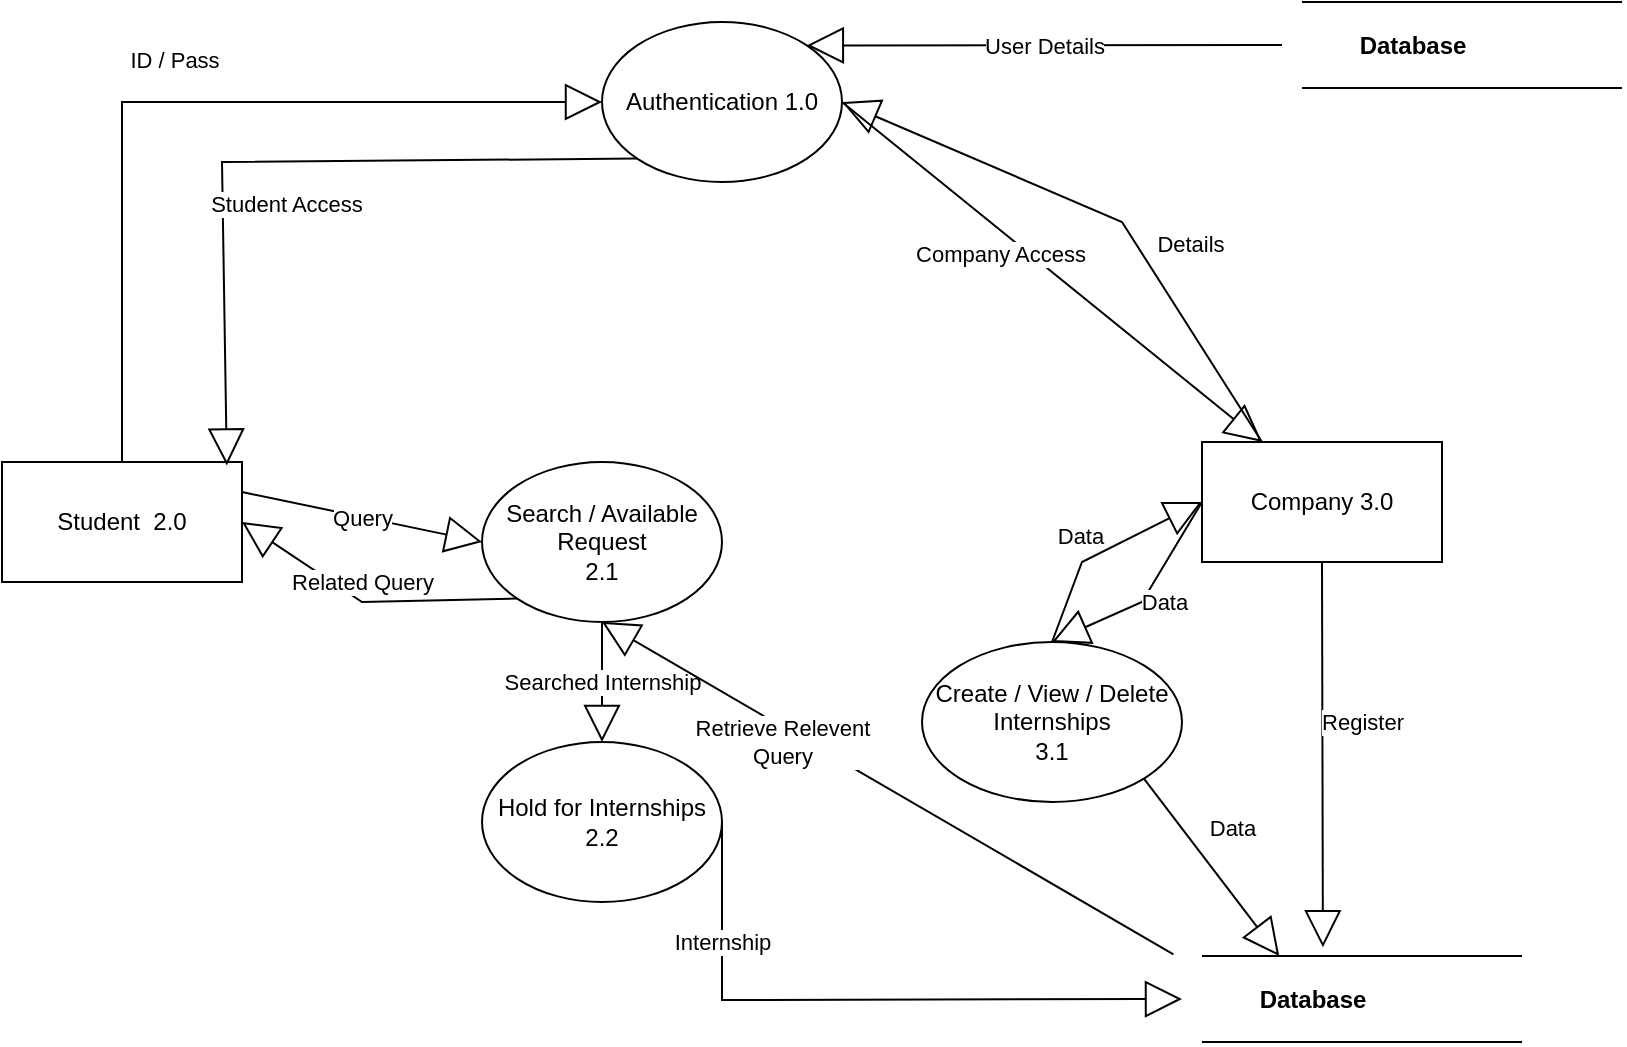 <mxfile version="21.6.5" type="device">
  <diagram name="Page-1" id="pc5E2ixPP8YHk-VGkzts">
    <mxGraphModel dx="1120" dy="572" grid="1" gridSize="10" guides="1" tooltips="1" connect="1" arrows="1" fold="1" page="1" pageScale="1" pageWidth="850" pageHeight="1100" math="0" shadow="0">
      <root>
        <mxCell id="0" />
        <mxCell id="1" parent="0" />
        <mxCell id="IE_fFF377AxmOuy6dgKx-1" value="Student&amp;nbsp; 2.0" style="rounded=0;whiteSpace=wrap;html=1;" parent="1" vertex="1">
          <mxGeometry x="30" y="290" width="120" height="60" as="geometry" />
        </mxCell>
        <mxCell id="IE_fFF377AxmOuy6dgKx-2" value="Authentication 1.0" style="ellipse;whiteSpace=wrap;html=1;" parent="1" vertex="1">
          <mxGeometry x="330" y="70" width="120" height="80" as="geometry" />
        </mxCell>
        <mxCell id="IE_fFF377AxmOuy6dgKx-6" value="ID / Pass" style="endArrow=block;endSize=16;endFill=0;html=1;rounded=0;exitX=0.5;exitY=0;exitDx=0;exitDy=0;entryX=0;entryY=0.5;entryDx=0;entryDy=0;" parent="1" source="IE_fFF377AxmOuy6dgKx-1" target="IE_fFF377AxmOuy6dgKx-2" edge="1">
          <mxGeometry x="-0.022" y="21" width="160" relative="1" as="geometry">
            <mxPoint x="100" y="280" as="sourcePoint" />
            <mxPoint x="510" y="300" as="targetPoint" />
            <mxPoint as="offset" />
            <Array as="points">
              <mxPoint x="90" y="110" />
            </Array>
          </mxGeometry>
        </mxCell>
        <mxCell id="IE_fFF377AxmOuy6dgKx-7" value="User Details" style="endArrow=block;endSize=16;endFill=0;html=1;rounded=0;entryX=1;entryY=0;entryDx=0;entryDy=0;exitX=0;exitY=0.5;exitDx=0;exitDy=0;" parent="1" target="IE_fFF377AxmOuy6dgKx-2" edge="1" source="uGfgi7EsDm2bGTzmJjdN-2">
          <mxGeometry width="160" relative="1" as="geometry">
            <mxPoint x="750" y="82" as="sourcePoint" />
            <mxPoint x="510" y="300" as="targetPoint" />
          </mxGeometry>
        </mxCell>
        <mxCell id="IE_fFF377AxmOuy6dgKx-8" value="Company 3.0" style="rounded=0;whiteSpace=wrap;html=1;" parent="1" vertex="1">
          <mxGeometry x="630" y="280" width="120" height="60" as="geometry" />
        </mxCell>
        <mxCell id="IE_fFF377AxmOuy6dgKx-12" value="Details" style="endArrow=block;endSize=16;endFill=0;html=1;rounded=0;exitX=0.25;exitY=0;exitDx=0;exitDy=0;entryX=1;entryY=0.5;entryDx=0;entryDy=0;" parent="1" source="IE_fFF377AxmOuy6dgKx-8" target="IE_fFF377AxmOuy6dgKx-2" edge="1">
          <mxGeometry x="-0.274" y="-23" width="160" relative="1" as="geometry">
            <mxPoint x="680" y="280" as="sourcePoint" />
            <mxPoint x="340" y="120" as="targetPoint" />
            <mxPoint as="offset" />
            <Array as="points">
              <mxPoint x="590" y="170" />
            </Array>
          </mxGeometry>
        </mxCell>
        <mxCell id="IE_fFF377AxmOuy6dgKx-13" value="Student Access" style="endArrow=block;endSize=16;endFill=0;html=1;rounded=0;exitX=0;exitY=1;exitDx=0;exitDy=0;entryX=1;entryY=0;entryDx=0;entryDy=0;" parent="1" source="IE_fFF377AxmOuy6dgKx-2" edge="1">
          <mxGeometry x="-0.022" y="21" width="160" relative="1" as="geometry">
            <mxPoint x="110" y="290" as="sourcePoint" />
            <mxPoint x="142.426" y="291.716" as="targetPoint" />
            <mxPoint as="offset" />
            <Array as="points">
              <mxPoint x="140" y="140" />
            </Array>
          </mxGeometry>
        </mxCell>
        <mxCell id="IE_fFF377AxmOuy6dgKx-14" value="Company Access" style="endArrow=block;endSize=16;endFill=0;html=1;rounded=0;exitX=1;exitY=0.5;exitDx=0;exitDy=0;entryX=0.25;entryY=0;entryDx=0;entryDy=0;" parent="1" source="IE_fFF377AxmOuy6dgKx-2" target="IE_fFF377AxmOuy6dgKx-8" edge="1">
          <mxGeometry x="-0.189" y="-9" width="160" relative="1" as="geometry">
            <mxPoint x="358" y="148" as="sourcePoint" />
            <mxPoint x="637.574" y="291.716" as="targetPoint" />
            <mxPoint as="offset" />
          </mxGeometry>
        </mxCell>
        <mxCell id="FDujvoudiap0TExhri9K-1" value="Register" style="endArrow=block;endSize=16;endFill=0;html=1;rounded=0;exitX=0.5;exitY=1;exitDx=0;exitDy=0;entryX=0.542;entryY=-0.101;entryDx=0;entryDy=0;entryPerimeter=0;" parent="1" source="IE_fFF377AxmOuy6dgKx-8" target="FDujvoudiap0TExhri9K-12" edge="1">
          <mxGeometry x="-0.167" y="20" width="160" relative="1" as="geometry">
            <mxPoint x="460" y="120" as="sourcePoint" />
            <mxPoint x="690" y="460" as="targetPoint" />
            <mxPoint as="offset" />
          </mxGeometry>
        </mxCell>
        <mxCell id="FDujvoudiap0TExhri9K-2" value="Create / View / Delete&lt;br&gt;Internships&lt;br&gt;3.1" style="ellipse;whiteSpace=wrap;html=1;" parent="1" vertex="1">
          <mxGeometry x="490" y="380" width="130" height="80" as="geometry" />
        </mxCell>
        <mxCell id="FDujvoudiap0TExhri9K-3" value="Data" style="endArrow=block;endSize=16;endFill=0;html=1;rounded=0;exitX=0.5;exitY=0;exitDx=0;exitDy=0;entryX=0;entryY=0.5;entryDx=0;entryDy=0;" parent="1" source="FDujvoudiap0TExhri9K-2" target="IE_fFF377AxmOuy6dgKx-8" edge="1">
          <mxGeometry x="-0.069" y="11" width="160" relative="1" as="geometry">
            <mxPoint x="670" y="290" as="sourcePoint" />
            <mxPoint x="460" y="120" as="targetPoint" />
            <mxPoint x="-3" y="1" as="offset" />
            <Array as="points">
              <mxPoint x="570" y="340" />
            </Array>
          </mxGeometry>
        </mxCell>
        <mxCell id="FDujvoudiap0TExhri9K-4" value="Data" style="endArrow=block;endSize=16;endFill=0;html=1;rounded=0;exitX=0;exitY=0.5;exitDx=0;exitDy=0;entryX=0.5;entryY=0;entryDx=0;entryDy=0;" parent="1" source="IE_fFF377AxmOuy6dgKx-8" target="FDujvoudiap0TExhri9K-2" edge="1">
          <mxGeometry x="-0.069" y="11" width="160" relative="1" as="geometry">
            <mxPoint x="555" y="400" as="sourcePoint" />
            <mxPoint x="640" y="320" as="targetPoint" />
            <mxPoint x="-3" y="1" as="offset" />
            <Array as="points">
              <mxPoint x="600" y="360" />
            </Array>
          </mxGeometry>
        </mxCell>
        <mxCell id="FDujvoudiap0TExhri9K-6" value="Search / Available Request&lt;br&gt;2.1" style="ellipse;whiteSpace=wrap;html=1;" parent="1" vertex="1">
          <mxGeometry x="270" y="290" width="120" height="80" as="geometry" />
        </mxCell>
        <mxCell id="FDujvoudiap0TExhri9K-7" value="Query" style="endArrow=block;endSize=16;endFill=0;html=1;rounded=0;exitX=1;exitY=0.25;exitDx=0;exitDy=0;entryX=0;entryY=0.5;entryDx=0;entryDy=0;" parent="1" source="IE_fFF377AxmOuy6dgKx-1" target="FDujvoudiap0TExhri9K-6" edge="1">
          <mxGeometry width="160" relative="1" as="geometry">
            <mxPoint x="300" y="360" as="sourcePoint" />
            <mxPoint x="460" y="360" as="targetPoint" />
          </mxGeometry>
        </mxCell>
        <mxCell id="FDujvoudiap0TExhri9K-8" value="Related Query" style="endArrow=block;endSize=16;endFill=0;html=1;rounded=0;exitX=0;exitY=1;exitDx=0;exitDy=0;entryX=1;entryY=0.5;entryDx=0;entryDy=0;" parent="1" source="FDujvoudiap0TExhri9K-6" target="IE_fFF377AxmOuy6dgKx-1" edge="1">
          <mxGeometry x="0.111" y="-8" width="160" relative="1" as="geometry">
            <mxPoint x="160" y="315" as="sourcePoint" />
            <mxPoint x="280" y="340" as="targetPoint" />
            <Array as="points">
              <mxPoint x="210" y="360" />
            </Array>
            <mxPoint as="offset" />
          </mxGeometry>
        </mxCell>
        <mxCell id="FDujvoudiap0TExhri9K-9" value="Hold for Internships&lt;br&gt;2.2" style="ellipse;whiteSpace=wrap;html=1;" parent="1" vertex="1">
          <mxGeometry x="270" y="430" width="120" height="80" as="geometry" />
        </mxCell>
        <mxCell id="FDujvoudiap0TExhri9K-10" value="Searched Internship" style="endArrow=block;endSize=16;endFill=0;html=1;rounded=0;exitX=0.5;exitY=1;exitDx=0;exitDy=0;entryX=0.5;entryY=0;entryDx=0;entryDy=0;" parent="1" source="FDujvoudiap0TExhri9K-6" target="FDujvoudiap0TExhri9K-9" edge="1">
          <mxGeometry width="160" relative="1" as="geometry">
            <mxPoint x="160" y="315" as="sourcePoint" />
            <mxPoint x="280" y="340" as="targetPoint" />
          </mxGeometry>
        </mxCell>
        <mxCell id="FDujvoudiap0TExhri9K-11" value="Internship" style="endArrow=block;endSize=16;endFill=0;html=1;rounded=0;exitX=1;exitY=0.5;exitDx=0;exitDy=0;entryX=0;entryY=0.5;entryDx=0;entryDy=0;" parent="1" source="FDujvoudiap0TExhri9K-9" target="FDujvoudiap0TExhri9K-12" edge="1">
          <mxGeometry x="-0.624" width="160" relative="1" as="geometry">
            <mxPoint x="340" y="380" as="sourcePoint" />
            <mxPoint x="550" y="560" as="targetPoint" />
            <Array as="points">
              <mxPoint x="390" y="559" />
            </Array>
            <mxPoint as="offset" />
          </mxGeometry>
        </mxCell>
        <mxCell id="FDujvoudiap0TExhri9K-12" value="Database" style="text;align=center;fontStyle=1;verticalAlign=middle;spacingLeft=3;spacingRight=3;strokeColor=none;rotatable=0;points=[[0,0.5],[1,0.5]];portConstraint=eastwest;html=1;" parent="1" vertex="1">
          <mxGeometry x="620" y="537" width="130" height="43" as="geometry" />
        </mxCell>
        <mxCell id="FDujvoudiap0TExhri9K-13" value="Retrieve Relevent&lt;br&gt;Query" style="endArrow=block;endSize=16;endFill=0;html=1;rounded=0;exitX=-0.033;exitY=-0.02;exitDx=0;exitDy=0;entryX=0.5;entryY=1;entryDx=0;entryDy=0;exitPerimeter=0;" parent="1" source="FDujvoudiap0TExhri9K-12" target="FDujvoudiap0TExhri9K-6" edge="1">
          <mxGeometry x="0.347" y="7" width="160" relative="1" as="geometry">
            <mxPoint x="340" y="380" as="sourcePoint" />
            <mxPoint x="340" y="440" as="targetPoint" />
            <mxPoint as="offset" />
          </mxGeometry>
        </mxCell>
        <mxCell id="FDujvoudiap0TExhri9K-14" value="" style="endArrow=none;html=1;rounded=0;" parent="1" edge="1">
          <mxGeometry relative="1" as="geometry">
            <mxPoint x="630" y="537" as="sourcePoint" />
            <mxPoint x="790" y="537" as="targetPoint" />
          </mxGeometry>
        </mxCell>
        <mxCell id="FDujvoudiap0TExhri9K-15" value="" style="endArrow=none;html=1;rounded=0;" parent="1" edge="1">
          <mxGeometry relative="1" as="geometry">
            <mxPoint x="630" y="580" as="sourcePoint" />
            <mxPoint x="790" y="580" as="targetPoint" />
          </mxGeometry>
        </mxCell>
        <mxCell id="FDujvoudiap0TExhri9K-17" value="Data" style="endArrow=block;endSize=16;endFill=0;html=1;rounded=0;exitX=1;exitY=1;exitDx=0;exitDy=0;" parent="1" source="FDujvoudiap0TExhri9K-2" target="FDujvoudiap0TExhri9K-12" edge="1">
          <mxGeometry x="-0.167" y="20" width="160" relative="1" as="geometry">
            <mxPoint x="700" y="350" as="sourcePoint" />
            <mxPoint x="700" y="543" as="targetPoint" />
            <mxPoint as="offset" />
          </mxGeometry>
        </mxCell>
        <mxCell id="uGfgi7EsDm2bGTzmJjdN-2" value="Database" style="text;align=center;fontStyle=1;verticalAlign=middle;spacingLeft=3;spacingRight=3;strokeColor=none;rotatable=0;points=[[0,0.5],[1,0.5]];portConstraint=eastwest;html=1;" vertex="1" parent="1">
          <mxGeometry x="670" y="60" width="130" height="43" as="geometry" />
        </mxCell>
        <mxCell id="uGfgi7EsDm2bGTzmJjdN-3" value="" style="endArrow=none;html=1;rounded=0;" edge="1" parent="1">
          <mxGeometry relative="1" as="geometry">
            <mxPoint x="680" y="60" as="sourcePoint" />
            <mxPoint x="840" y="60" as="targetPoint" />
          </mxGeometry>
        </mxCell>
        <mxCell id="uGfgi7EsDm2bGTzmJjdN-4" value="" style="endArrow=none;html=1;rounded=0;" edge="1" parent="1">
          <mxGeometry relative="1" as="geometry">
            <mxPoint x="680" y="103" as="sourcePoint" />
            <mxPoint x="840" y="103" as="targetPoint" />
          </mxGeometry>
        </mxCell>
      </root>
    </mxGraphModel>
  </diagram>
</mxfile>
